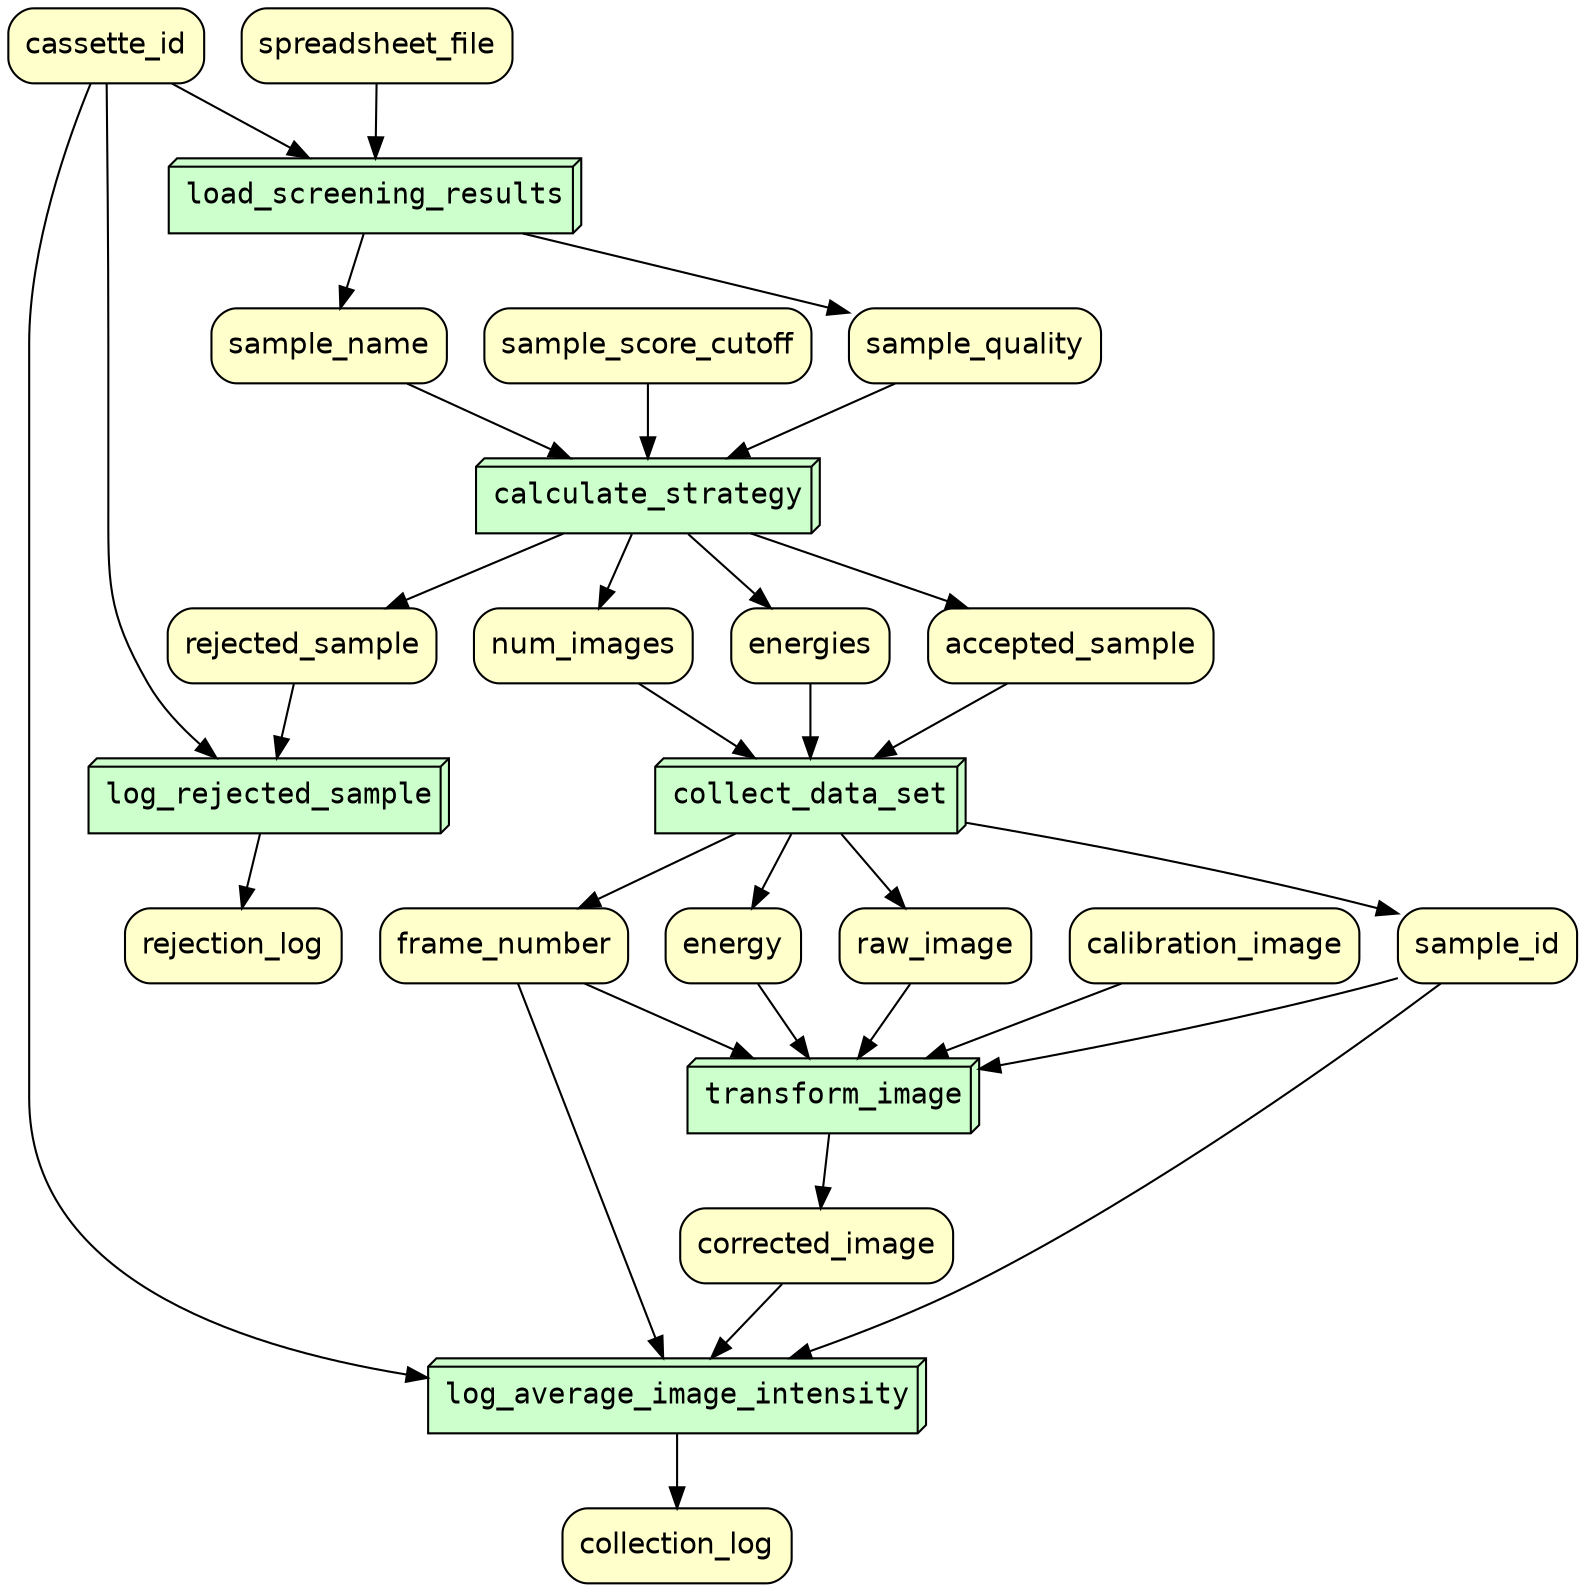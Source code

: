digraph Workflow {
rankdir=TB
graph[fontname=Courier]
node[fontname=Courier]
node[shape=box3d style="filled" fillcolor="#CCFFCC" peripheries=1 label=""]
node1 [label="load_screening_results"]
node2 [label="calculate_strategy"]
node3 [label="log_rejected_sample"]
node4 [label="collect_data_set"]
node5 [label="transform_image"]
node6 [label="log_average_image_intensity"]
node[fontname=Helvetica]
node[shape=box style="rounded,filled" fillcolor="#FFFFCC" peripheries=1 label=""]
node7 [label="corrected_image"]
node8 [label="collection_log"]
node9 [label="rejection_log"]
node10 [label="cassette_id"]
node11 [label="spreadsheet_file"]
node12 [label="sample_score_cutoff"]
node13 [label="sample_name"]
node14 [label="sample_quality"]
node15 [label="rejected_sample"]
node16 [label="accepted_sample"]
node17 [label="num_images"]
node18 [label="energies"]
node19 [label="sample_id"]
node20 [label="energy"]
node21 [label="frame_number"]
node22 [label="calibration_image"]
node23 [label="raw_image"]
node1 -> node13
node1 -> node14
node10 -> node1
node11 -> node1
node2 -> node16
node2 -> node15
node2 -> node17
node2 -> node18
node12 -> node2
node13 -> node2
node14 -> node2
node3 -> node9
node10 -> node3
node15 -> node3
node4 -> node19
node4 -> node20
node4 -> node21
node4 -> node23
node16 -> node4
node17 -> node4
node18 -> node4
node5 -> node7
node19 -> node5
node20 -> node5
node21 -> node5
node22 -> node5
node23 -> node5
node6 -> node8
node10 -> node6
node19 -> node6
node21 -> node6
node7 -> node6
}
